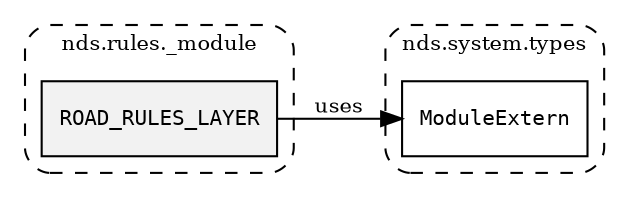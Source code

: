 /**
 * This dot file creates symbol collaboration diagram for ROAD_RULES_LAYER.
 */
digraph ZSERIO
{
    node [shape=box, fontsize=10];
    rankdir="LR";
    fontsize=10;
    tooltip="ROAD_RULES_LAYER collaboration diagram";

    subgraph "cluster_nds.rules._module"
    {
        style="dashed, rounded";
        label="nds.rules._module";
        tooltip="Package nds.rules._module";
        href="../../../content/packages/nds.rules._module.html#Package-nds-rules-_module";
        target="_parent";

        "ROAD_RULES_LAYER" [style="filled", fillcolor="#0000000D", target="_parent", label=<<font face="monospace"><table align="center" border="0" cellspacing="0" cellpadding="0"><tr><td href="../../../content/packages/nds.rules._module.html#Constant-ROAD_RULES_LAYER" title="Constant defined in nds.rules._module">ROAD_RULES_LAYER</td></tr></table></font>>];
    }

    subgraph "cluster_nds.system.types"
    {
        style="dashed, rounded";
        label="nds.system.types";
        tooltip="Package nds.system.types";
        href="../../../content/packages/nds.system.types.html#Package-nds-system-types";
        target="_parent";

        "ModuleExtern" [target="_parent", label=<<font face="monospace"><table align="center" border="0" cellspacing="0" cellpadding="0"><tr><td href="../../../content/packages/nds.system.types.html#Subtype-ModuleExtern" title="Subtype defined in nds.system.types">ModuleExtern</td></tr></table></font>>];
    }

    "ROAD_RULES_LAYER" -> "ModuleExtern" [label="uses", fontsize=10];
}
